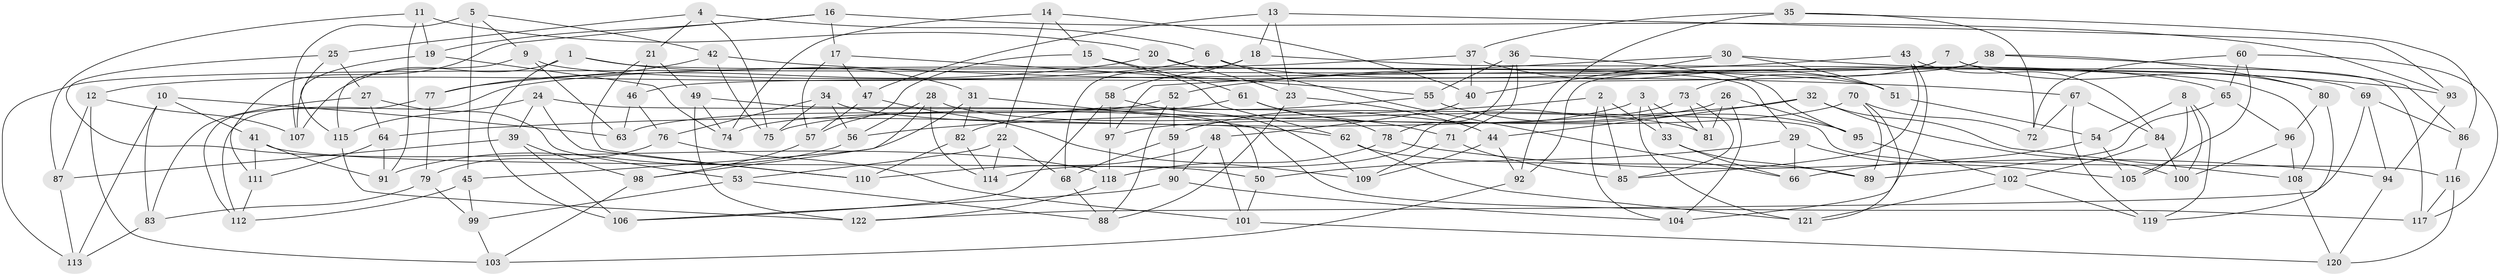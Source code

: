 // coarse degree distribution, {6: 0.48717948717948717, 4: 0.41025641025641024, 5: 0.07692307692307693, 3: 0.02564102564102564}
// Generated by graph-tools (version 1.1) at 2025/24/03/03/25 07:24:30]
// undirected, 122 vertices, 244 edges
graph export_dot {
graph [start="1"]
  node [color=gray90,style=filled];
  1;
  2;
  3;
  4;
  5;
  6;
  7;
  8;
  9;
  10;
  11;
  12;
  13;
  14;
  15;
  16;
  17;
  18;
  19;
  20;
  21;
  22;
  23;
  24;
  25;
  26;
  27;
  28;
  29;
  30;
  31;
  32;
  33;
  34;
  35;
  36;
  37;
  38;
  39;
  40;
  41;
  42;
  43;
  44;
  45;
  46;
  47;
  48;
  49;
  50;
  51;
  52;
  53;
  54;
  55;
  56;
  57;
  58;
  59;
  60;
  61;
  62;
  63;
  64;
  65;
  66;
  67;
  68;
  69;
  70;
  71;
  72;
  73;
  74;
  75;
  76;
  77;
  78;
  79;
  80;
  81;
  82;
  83;
  84;
  85;
  86;
  87;
  88;
  89;
  90;
  91;
  92;
  93;
  94;
  95;
  96;
  97;
  98;
  99;
  100;
  101;
  102;
  103;
  104;
  105;
  106;
  107;
  108;
  109;
  110;
  111;
  112;
  113;
  114;
  115;
  116;
  117;
  118;
  119;
  120;
  121;
  122;
  1 -- 107;
  1 -- 31;
  1 -- 51;
  1 -- 106;
  2 -- 85;
  2 -- 56;
  2 -- 33;
  2 -- 104;
  3 -- 33;
  3 -- 59;
  3 -- 81;
  3 -- 121;
  4 -- 6;
  4 -- 25;
  4 -- 21;
  4 -- 75;
  5 -- 45;
  5 -- 107;
  5 -- 9;
  5 -- 42;
  6 -- 65;
  6 -- 66;
  6 -- 12;
  7 -- 113;
  7 -- 80;
  7 -- 73;
  7 -- 117;
  8 -- 54;
  8 -- 100;
  8 -- 105;
  8 -- 119;
  9 -- 115;
  9 -- 69;
  9 -- 63;
  10 -- 83;
  10 -- 63;
  10 -- 113;
  10 -- 41;
  11 -- 19;
  11 -- 91;
  11 -- 20;
  11 -- 87;
  12 -- 103;
  12 -- 87;
  12 -- 107;
  13 -- 93;
  13 -- 18;
  13 -- 47;
  13 -- 23;
  14 -- 15;
  14 -- 74;
  14 -- 40;
  14 -- 22;
  15 -- 61;
  15 -- 62;
  15 -- 57;
  16 -- 93;
  16 -- 17;
  16 -- 19;
  16 -- 111;
  17 -- 55;
  17 -- 57;
  17 -- 47;
  18 -- 108;
  18 -- 58;
  18 -- 68;
  19 -- 74;
  19 -- 115;
  20 -- 29;
  20 -- 23;
  20 -- 77;
  21 -- 49;
  21 -- 110;
  21 -- 46;
  22 -- 53;
  22 -- 114;
  22 -- 68;
  23 -- 88;
  23 -- 44;
  24 -- 110;
  24 -- 39;
  24 -- 115;
  24 -- 116;
  25 -- 118;
  25 -- 27;
  25 -- 107;
  26 -- 95;
  26 -- 75;
  26 -- 81;
  26 -- 104;
  27 -- 83;
  27 -- 64;
  27 -- 53;
  28 -- 56;
  28 -- 114;
  28 -- 81;
  28 -- 98;
  29 -- 50;
  29 -- 105;
  29 -- 66;
  30 -- 97;
  30 -- 40;
  30 -- 51;
  30 -- 93;
  31 -- 45;
  31 -- 117;
  31 -- 82;
  32 -- 108;
  32 -- 100;
  32 -- 44;
  32 -- 64;
  33 -- 66;
  33 -- 89;
  34 -- 56;
  34 -- 76;
  34 -- 75;
  34 -- 62;
  35 -- 37;
  35 -- 92;
  35 -- 72;
  35 -- 86;
  36 -- 55;
  36 -- 95;
  36 -- 71;
  36 -- 78;
  37 -- 40;
  37 -- 112;
  37 -- 51;
  38 -- 46;
  38 -- 92;
  38 -- 80;
  38 -- 86;
  39 -- 87;
  39 -- 106;
  39 -- 98;
  40 -- 48;
  41 -- 91;
  41 -- 50;
  41 -- 111;
  42 -- 67;
  42 -- 77;
  42 -- 75;
  43 -- 104;
  43 -- 52;
  43 -- 84;
  43 -- 85;
  44 -- 92;
  44 -- 109;
  45 -- 99;
  45 -- 112;
  46 -- 76;
  46 -- 63;
  47 -- 57;
  47 -- 109;
  48 -- 101;
  48 -- 90;
  48 -- 110;
  49 -- 50;
  49 -- 122;
  49 -- 74;
  50 -- 101;
  51 -- 54;
  52 -- 59;
  52 -- 63;
  52 -- 88;
  53 -- 88;
  53 -- 99;
  54 -- 66;
  54 -- 105;
  55 -- 82;
  55 -- 95;
  56 -- 91;
  57 -- 98;
  58 -- 97;
  58 -- 109;
  58 -- 106;
  59 -- 90;
  59 -- 68;
  60 -- 65;
  60 -- 72;
  60 -- 117;
  60 -- 105;
  61 -- 78;
  61 -- 71;
  61 -- 74;
  62 -- 89;
  62 -- 121;
  64 -- 91;
  64 -- 111;
  65 -- 89;
  65 -- 96;
  67 -- 84;
  67 -- 72;
  67 -- 119;
  68 -- 88;
  69 -- 122;
  69 -- 86;
  69 -- 94;
  70 -- 97;
  70 -- 121;
  70 -- 89;
  70 -- 72;
  71 -- 109;
  71 -- 85;
  73 -- 85;
  73 -- 81;
  73 -- 114;
  76 -- 101;
  76 -- 79;
  77 -- 112;
  77 -- 79;
  78 -- 118;
  78 -- 94;
  79 -- 99;
  79 -- 83;
  80 -- 96;
  80 -- 119;
  82 -- 114;
  82 -- 110;
  83 -- 113;
  84 -- 100;
  84 -- 102;
  86 -- 116;
  87 -- 113;
  90 -- 104;
  90 -- 106;
  92 -- 103;
  93 -- 94;
  94 -- 120;
  95 -- 102;
  96 -- 100;
  96 -- 108;
  97 -- 118;
  98 -- 103;
  99 -- 103;
  101 -- 120;
  102 -- 119;
  102 -- 121;
  108 -- 120;
  111 -- 112;
  115 -- 122;
  116 -- 117;
  116 -- 120;
  118 -- 122;
}
